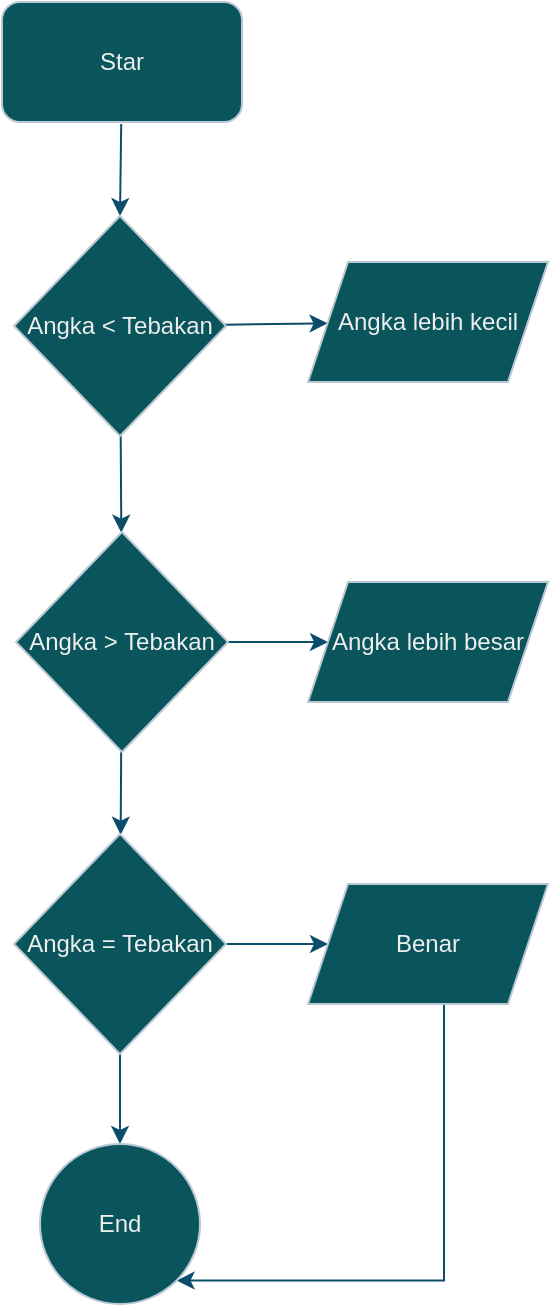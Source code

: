 <mxfile version="22.0.4" type="github">
  <diagram id="C5RBs43oDa-KdzZeNtuy" name="Page-1">
    <mxGraphModel dx="794" dy="456" grid="1" gridSize="10" guides="1" tooltips="1" connect="1" arrows="1" fold="1" page="1" pageScale="1" pageWidth="827" pageHeight="1169" math="0" shadow="0">
      <root>
        <mxCell id="WIyWlLk6GJQsqaUBKTNV-0" />
        <mxCell id="WIyWlLk6GJQsqaUBKTNV-1" parent="WIyWlLk6GJQsqaUBKTNV-0" />
        <mxCell id="GWSl3uOo_rcqgH1IaLnA-26" style="edgeStyle=none;rounded=0;orthogonalLoop=1;jettySize=auto;html=1;verticalAlign=bottom;labelBackgroundColor=none;strokeColor=#0B4D6A;fontColor=default;" edge="1" parent="WIyWlLk6GJQsqaUBKTNV-1">
          <mxGeometry relative="1" as="geometry">
            <mxPoint x="228" y="156" as="targetPoint" />
            <mxPoint x="228.605" y="110" as="sourcePoint" />
          </mxGeometry>
        </mxCell>
        <mxCell id="GWSl3uOo_rcqgH1IaLnA-3" value="Star" style="rounded=1;whiteSpace=wrap;html=1;labelBackgroundColor=none;fillColor=#09555B;strokeColor=#BAC8D3;fontColor=#EEEEEE;" vertex="1" parent="WIyWlLk6GJQsqaUBKTNV-1">
          <mxGeometry x="169" y="49" width="120" height="60" as="geometry" />
        </mxCell>
        <mxCell id="GWSl3uOo_rcqgH1IaLnA-31" value="" style="edgeStyle=none;rounded=0;orthogonalLoop=1;jettySize=auto;html=1;labelBackgroundColor=none;strokeColor=#0B4D6A;fontColor=default;" edge="1" parent="WIyWlLk6GJQsqaUBKTNV-1" source="GWSl3uOo_rcqgH1IaLnA-7" target="GWSl3uOo_rcqgH1IaLnA-29">
          <mxGeometry relative="1" as="geometry" />
        </mxCell>
        <mxCell id="GWSl3uOo_rcqgH1IaLnA-36" value="" style="edgeStyle=none;rounded=0;orthogonalLoop=1;jettySize=auto;html=1;labelBackgroundColor=none;strokeColor=#0B4D6A;fontColor=default;" edge="1" parent="WIyWlLk6GJQsqaUBKTNV-1" source="GWSl3uOo_rcqgH1IaLnA-7" target="GWSl3uOo_rcqgH1IaLnA-33">
          <mxGeometry relative="1" as="geometry" />
        </mxCell>
        <mxCell id="GWSl3uOo_rcqgH1IaLnA-7" value="Angka &amp;lt; Tebakan" style="rhombus;whiteSpace=wrap;html=1;labelBackgroundColor=none;fillColor=#09555B;strokeColor=#BAC8D3;fontColor=#EEEEEE;" vertex="1" parent="WIyWlLk6GJQsqaUBKTNV-1">
          <mxGeometry x="175" y="156" width="106" height="110" as="geometry" />
        </mxCell>
        <mxCell id="GWSl3uOo_rcqgH1IaLnA-32" value="" style="edgeStyle=none;rounded=0;orthogonalLoop=1;jettySize=auto;html=1;labelBackgroundColor=none;strokeColor=#0B4D6A;fontColor=default;" edge="1" parent="WIyWlLk6GJQsqaUBKTNV-1" target="GWSl3uOo_rcqgH1IaLnA-30">
          <mxGeometry relative="1" as="geometry">
            <mxPoint x="228.613" y="419.598" as="sourcePoint" />
            <mxPoint x="228.387" y="451.402" as="targetPoint" />
          </mxGeometry>
        </mxCell>
        <mxCell id="GWSl3uOo_rcqgH1IaLnA-37" value="" style="edgeStyle=none;rounded=0;orthogonalLoop=1;jettySize=auto;html=1;labelBackgroundColor=none;strokeColor=#0B4D6A;fontColor=default;" edge="1" parent="WIyWlLk6GJQsqaUBKTNV-1" source="GWSl3uOo_rcqgH1IaLnA-29" target="GWSl3uOo_rcqgH1IaLnA-35">
          <mxGeometry relative="1" as="geometry" />
        </mxCell>
        <mxCell id="GWSl3uOo_rcqgH1IaLnA-29" value="Angka &amp;gt; Tebakan" style="rhombus;whiteSpace=wrap;html=1;labelBackgroundColor=none;fillColor=#09555B;strokeColor=#BAC8D3;fontColor=#EEEEEE;" vertex="1" parent="WIyWlLk6GJQsqaUBKTNV-1">
          <mxGeometry x="176" y="314" width="106" height="110" as="geometry" />
        </mxCell>
        <mxCell id="GWSl3uOo_rcqgH1IaLnA-38" value="" style="edgeStyle=none;rounded=0;orthogonalLoop=1;jettySize=auto;html=1;labelBackgroundColor=none;strokeColor=#0B4D6A;fontColor=default;" edge="1" parent="WIyWlLk6GJQsqaUBKTNV-1" source="GWSl3uOo_rcqgH1IaLnA-30" target="GWSl3uOo_rcqgH1IaLnA-34">
          <mxGeometry relative="1" as="geometry" />
        </mxCell>
        <mxCell id="GWSl3uOo_rcqgH1IaLnA-42" value="" style="edgeStyle=orthogonalEdgeStyle;rounded=0;orthogonalLoop=1;jettySize=auto;html=1;strokeColor=#0B4D6A;" edge="1" parent="WIyWlLk6GJQsqaUBKTNV-1" source="GWSl3uOo_rcqgH1IaLnA-30" target="GWSl3uOo_rcqgH1IaLnA-39">
          <mxGeometry relative="1" as="geometry" />
        </mxCell>
        <mxCell id="GWSl3uOo_rcqgH1IaLnA-30" value="Angka = Tebakan" style="rhombus;whiteSpace=wrap;html=1;labelBackgroundColor=none;fillColor=#09555B;strokeColor=#BAC8D3;fontColor=#EEEEEE;" vertex="1" parent="WIyWlLk6GJQsqaUBKTNV-1">
          <mxGeometry x="175" y="465" width="106" height="110" as="geometry" />
        </mxCell>
        <mxCell id="GWSl3uOo_rcqgH1IaLnA-33" value="Angka lebih kecil" style="shape=parallelogram;perimeter=parallelogramPerimeter;whiteSpace=wrap;html=1;fixedSize=1;labelBackgroundColor=none;fillColor=#09555B;strokeColor=#BAC8D3;fontColor=#EEEEEE;" vertex="1" parent="WIyWlLk6GJQsqaUBKTNV-1">
          <mxGeometry x="322" y="179" width="120" height="60" as="geometry" />
        </mxCell>
        <mxCell id="GWSl3uOo_rcqgH1IaLnA-44" value="" style="edgeStyle=orthogonalEdgeStyle;rounded=0;orthogonalLoop=1;jettySize=auto;html=1;strokeColor=#0B4D6A;entryX=1;entryY=1;entryDx=0;entryDy=0;" edge="1" parent="WIyWlLk6GJQsqaUBKTNV-1" source="GWSl3uOo_rcqgH1IaLnA-34" target="GWSl3uOo_rcqgH1IaLnA-39">
          <mxGeometry relative="1" as="geometry">
            <mxPoint x="382" y="630" as="targetPoint" />
            <Array as="points">
              <mxPoint x="390" y="688" />
            </Array>
          </mxGeometry>
        </mxCell>
        <mxCell id="GWSl3uOo_rcqgH1IaLnA-34" value="Benar" style="shape=parallelogram;perimeter=parallelogramPerimeter;whiteSpace=wrap;html=1;fixedSize=1;labelBackgroundColor=none;fillColor=#09555B;strokeColor=#BAC8D3;fontColor=#EEEEEE;" vertex="1" parent="WIyWlLk6GJQsqaUBKTNV-1">
          <mxGeometry x="322" y="490" width="120" height="60" as="geometry" />
        </mxCell>
        <mxCell id="GWSl3uOo_rcqgH1IaLnA-35" value="Angka lebih besar" style="shape=parallelogram;perimeter=parallelogramPerimeter;whiteSpace=wrap;html=1;fixedSize=1;labelBackgroundColor=none;fillColor=#09555B;strokeColor=#BAC8D3;fontColor=#EEEEEE;" vertex="1" parent="WIyWlLk6GJQsqaUBKTNV-1">
          <mxGeometry x="322" y="339" width="120" height="60" as="geometry" />
        </mxCell>
        <mxCell id="GWSl3uOo_rcqgH1IaLnA-39" value="End" style="ellipse;whiteSpace=wrap;html=1;aspect=fixed;strokeColor=#BAC8D3;fontColor=#EEEEEE;fillColor=#09555B;" vertex="1" parent="WIyWlLk6GJQsqaUBKTNV-1">
          <mxGeometry x="188" y="620" width="80" height="80" as="geometry" />
        </mxCell>
      </root>
    </mxGraphModel>
  </diagram>
</mxfile>
